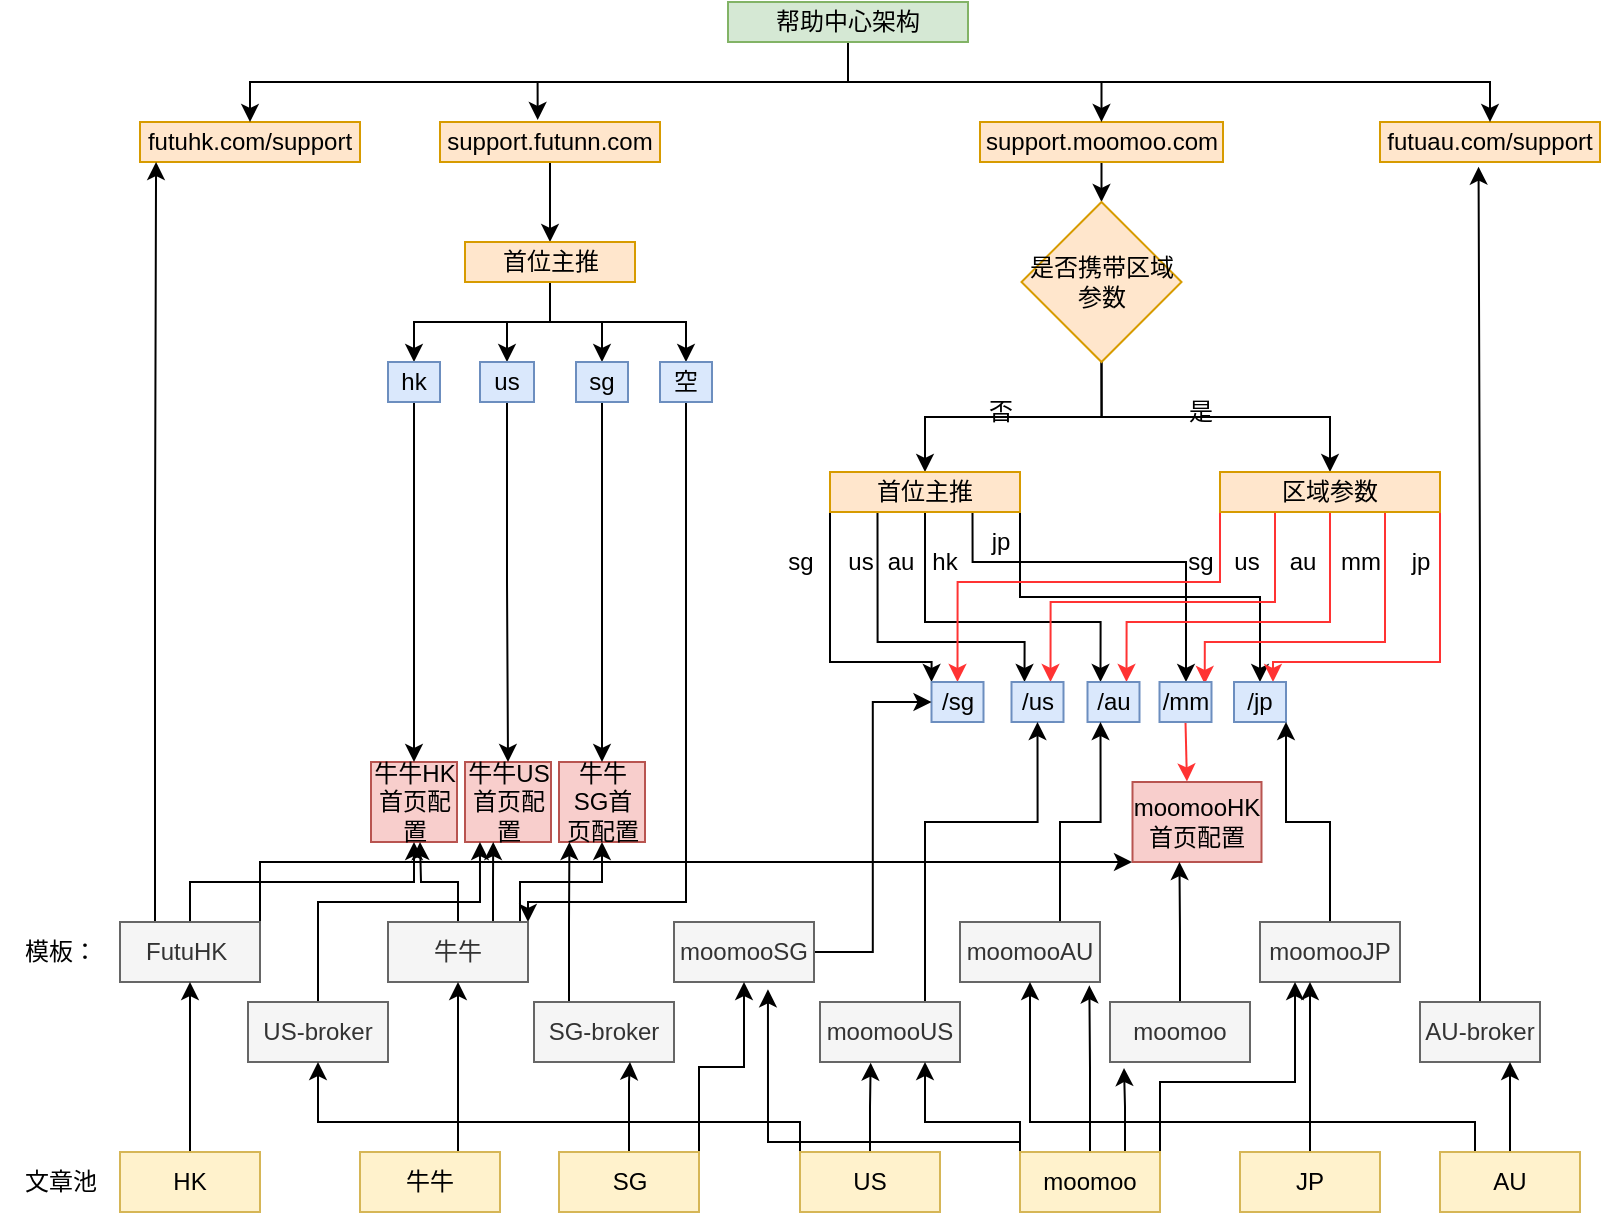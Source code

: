 <mxfile version="20.3.5" type="github">
  <diagram id="y-GwCPaITbIZHPMvpnQi" name="第 1 页">
    <mxGraphModel dx="1565" dy="413" grid="1" gridSize="10" guides="1" tooltips="1" connect="1" arrows="1" fold="1" page="1" pageScale="1" pageWidth="827" pageHeight="1169" math="0" shadow="0">
      <root>
        <mxCell id="0" />
        <mxCell id="1" parent="0" />
        <mxCell id="VE92HPekBiB7pLZRxwOt-1" value="futuhk.com/support" style="rounded=0;whiteSpace=wrap;html=1;fillColor=#ffe6cc;strokeColor=#d79b00;" parent="1" vertex="1">
          <mxGeometry x="60" y="80" width="110" height="20" as="geometry" />
        </mxCell>
        <mxCell id="VE92HPekBiB7pLZRxwOt-12" value="" style="edgeStyle=orthogonalEdgeStyle;rounded=0;orthogonalLoop=1;jettySize=auto;html=1;" parent="1" source="VE92HPekBiB7pLZRxwOt-2" target="VE92HPekBiB7pLZRxwOt-11" edge="1">
          <mxGeometry relative="1" as="geometry" />
        </mxCell>
        <mxCell id="VE92HPekBiB7pLZRxwOt-2" value="support.futunn.com" style="rounded=0;whiteSpace=wrap;html=1;fillColor=#ffe6cc;strokeColor=#d79b00;" parent="1" vertex="1">
          <mxGeometry x="210" y="80" width="110" height="20" as="geometry" />
        </mxCell>
        <mxCell id="VE92HPekBiB7pLZRxwOt-14" value="" style="edgeStyle=orthogonalEdgeStyle;rounded=0;orthogonalLoop=1;jettySize=auto;html=1;" parent="1" source="VE92HPekBiB7pLZRxwOt-3" target="VE92HPekBiB7pLZRxwOt-13" edge="1">
          <mxGeometry relative="1" as="geometry" />
        </mxCell>
        <mxCell id="VE92HPekBiB7pLZRxwOt-3" value="support.moomoo.com" style="rounded=0;whiteSpace=wrap;html=1;fillColor=#ffe6cc;strokeColor=#d79b00;" parent="1" vertex="1">
          <mxGeometry x="480" y="80" width="121.5" height="20" as="geometry" />
        </mxCell>
        <mxCell id="VE92HPekBiB7pLZRxwOt-4" value="futuau.com/support" style="rounded=0;whiteSpace=wrap;html=1;fillColor=#ffe6cc;strokeColor=#d79b00;" parent="1" vertex="1">
          <mxGeometry x="680" y="80" width="110" height="20" as="geometry" />
        </mxCell>
        <mxCell id="VE92HPekBiB7pLZRxwOt-7" style="edgeStyle=orthogonalEdgeStyle;rounded=0;orthogonalLoop=1;jettySize=auto;html=1;exitX=0.5;exitY=1;exitDx=0;exitDy=0;entryX=0.444;entryY=-0.05;entryDx=0;entryDy=0;entryPerimeter=0;" parent="1" source="VE92HPekBiB7pLZRxwOt-5" target="VE92HPekBiB7pLZRxwOt-2" edge="1">
          <mxGeometry relative="1" as="geometry" />
        </mxCell>
        <mxCell id="VE92HPekBiB7pLZRxwOt-8" style="edgeStyle=orthogonalEdgeStyle;rounded=0;orthogonalLoop=1;jettySize=auto;html=1;exitX=0.5;exitY=1;exitDx=0;exitDy=0;entryX=0.5;entryY=0;entryDx=0;entryDy=0;" parent="1" source="VE92HPekBiB7pLZRxwOt-5" target="VE92HPekBiB7pLZRxwOt-1" edge="1">
          <mxGeometry relative="1" as="geometry" />
        </mxCell>
        <mxCell id="VE92HPekBiB7pLZRxwOt-9" style="edgeStyle=orthogonalEdgeStyle;rounded=0;orthogonalLoop=1;jettySize=auto;html=1;exitX=0.5;exitY=1;exitDx=0;exitDy=0;" parent="1" source="VE92HPekBiB7pLZRxwOt-5" target="VE92HPekBiB7pLZRxwOt-3" edge="1">
          <mxGeometry relative="1" as="geometry" />
        </mxCell>
        <mxCell id="VE92HPekBiB7pLZRxwOt-10" style="edgeStyle=orthogonalEdgeStyle;rounded=0;orthogonalLoop=1;jettySize=auto;html=1;exitX=0.5;exitY=1;exitDx=0;exitDy=0;entryX=0.5;entryY=0;entryDx=0;entryDy=0;" parent="1" source="VE92HPekBiB7pLZRxwOt-5" target="VE92HPekBiB7pLZRxwOt-4" edge="1">
          <mxGeometry relative="1" as="geometry" />
        </mxCell>
        <mxCell id="VE92HPekBiB7pLZRxwOt-5" value="帮助中心架构" style="rounded=0;whiteSpace=wrap;html=1;fillColor=#d5e8d4;strokeColor=#82b366;" parent="1" vertex="1">
          <mxGeometry x="354" y="20" width="120" height="20" as="geometry" />
        </mxCell>
        <mxCell id="VE92HPekBiB7pLZRxwOt-73" style="edgeStyle=orthogonalEdgeStyle;rounded=0;orthogonalLoop=1;jettySize=auto;html=1;exitX=0.5;exitY=1;exitDx=0;exitDy=0;" parent="1" source="VE92HPekBiB7pLZRxwOt-11" target="VE92HPekBiB7pLZRxwOt-46" edge="1">
          <mxGeometry relative="1" as="geometry" />
        </mxCell>
        <mxCell id="VE92HPekBiB7pLZRxwOt-74" style="edgeStyle=orthogonalEdgeStyle;rounded=0;orthogonalLoop=1;jettySize=auto;html=1;exitX=0.5;exitY=1;exitDx=0;exitDy=0;entryX=0.5;entryY=0;entryDx=0;entryDy=0;" parent="1" source="VE92HPekBiB7pLZRxwOt-11" target="VE92HPekBiB7pLZRxwOt-47" edge="1">
          <mxGeometry relative="1" as="geometry" />
        </mxCell>
        <mxCell id="VE92HPekBiB7pLZRxwOt-75" style="edgeStyle=orthogonalEdgeStyle;rounded=0;orthogonalLoop=1;jettySize=auto;html=1;exitX=0.5;exitY=1;exitDx=0;exitDy=0;entryX=0.5;entryY=0;entryDx=0;entryDy=0;" parent="1" source="VE92HPekBiB7pLZRxwOt-11" target="VE92HPekBiB7pLZRxwOt-48" edge="1">
          <mxGeometry relative="1" as="geometry" />
        </mxCell>
        <mxCell id="VE92HPekBiB7pLZRxwOt-76" style="edgeStyle=orthogonalEdgeStyle;rounded=0;orthogonalLoop=1;jettySize=auto;html=1;exitX=0.5;exitY=1;exitDx=0;exitDy=0;entryX=0.5;entryY=0;entryDx=0;entryDy=0;" parent="1" source="VE92HPekBiB7pLZRxwOt-11" target="VE92HPekBiB7pLZRxwOt-49" edge="1">
          <mxGeometry relative="1" as="geometry" />
        </mxCell>
        <mxCell id="VE92HPekBiB7pLZRxwOt-11" value="首位主推" style="whiteSpace=wrap;html=1;fillColor=#ffe6cc;strokeColor=#d79b00;rounded=0;" parent="1" vertex="1">
          <mxGeometry x="222.5" y="140" width="85" height="20" as="geometry" />
        </mxCell>
        <mxCell id="VE92HPekBiB7pLZRxwOt-18" style="edgeStyle=orthogonalEdgeStyle;rounded=0;orthogonalLoop=1;jettySize=auto;html=1;exitX=0.5;exitY=1;exitDx=0;exitDy=0;entryX=0.5;entryY=0;entryDx=0;entryDy=0;" parent="1" source="VE92HPekBiB7pLZRxwOt-13" target="VE92HPekBiB7pLZRxwOt-15" edge="1">
          <mxGeometry relative="1" as="geometry" />
        </mxCell>
        <mxCell id="VE92HPekBiB7pLZRxwOt-19" style="edgeStyle=orthogonalEdgeStyle;rounded=0;orthogonalLoop=1;jettySize=auto;html=1;exitX=0.5;exitY=1;exitDx=0;exitDy=0;" parent="1" source="VE92HPekBiB7pLZRxwOt-13" target="VE92HPekBiB7pLZRxwOt-16" edge="1">
          <mxGeometry relative="1" as="geometry" />
        </mxCell>
        <mxCell id="VE92HPekBiB7pLZRxwOt-13" value="是否携带区域参数" style="rhombus;whiteSpace=wrap;html=1;fillColor=#ffe6cc;strokeColor=#d79b00;" parent="1" vertex="1">
          <mxGeometry x="500.75" y="120" width="80" height="80" as="geometry" />
        </mxCell>
        <mxCell id="VE92HPekBiB7pLZRxwOt-107" style="edgeStyle=orthogonalEdgeStyle;rounded=0;orthogonalLoop=1;jettySize=auto;html=1;exitX=0;exitY=1;exitDx=0;exitDy=0;entryX=0;entryY=0;entryDx=0;entryDy=0;" parent="1" source="VE92HPekBiB7pLZRxwOt-15" target="VE92HPekBiB7pLZRxwOt-28" edge="1">
          <mxGeometry relative="1" as="geometry">
            <Array as="points">
              <mxPoint x="405" y="350" />
              <mxPoint x="456" y="350" />
            </Array>
          </mxGeometry>
        </mxCell>
        <mxCell id="VE92HPekBiB7pLZRxwOt-113" style="edgeStyle=orthogonalEdgeStyle;rounded=0;orthogonalLoop=1;jettySize=auto;html=1;exitX=0.25;exitY=1;exitDx=0;exitDy=0;entryX=0.25;entryY=0;entryDx=0;entryDy=0;strokeColor=#000000;" parent="1" source="VE92HPekBiB7pLZRxwOt-15" target="VE92HPekBiB7pLZRxwOt-29" edge="1">
          <mxGeometry relative="1" as="geometry">
            <Array as="points">
              <mxPoint x="429" y="340" />
              <mxPoint x="502" y="340" />
            </Array>
          </mxGeometry>
        </mxCell>
        <mxCell id="VE92HPekBiB7pLZRxwOt-114" style="edgeStyle=orthogonalEdgeStyle;rounded=0;orthogonalLoop=1;jettySize=auto;html=1;exitX=0.5;exitY=1;exitDx=0;exitDy=0;entryX=0.25;entryY=0;entryDx=0;entryDy=0;strokeColor=#000000;" parent="1" source="VE92HPekBiB7pLZRxwOt-15" target="VE92HPekBiB7pLZRxwOt-30" edge="1">
          <mxGeometry relative="1" as="geometry">
            <Array as="points">
              <mxPoint x="453" y="330" />
              <mxPoint x="540" y="330" />
            </Array>
          </mxGeometry>
        </mxCell>
        <mxCell id="VE92HPekBiB7pLZRxwOt-115" style="edgeStyle=orthogonalEdgeStyle;rounded=0;orthogonalLoop=1;jettySize=auto;html=1;exitX=0.75;exitY=1;exitDx=0;exitDy=0;strokeColor=#000000;" parent="1" source="VE92HPekBiB7pLZRxwOt-15" target="VE92HPekBiB7pLZRxwOt-31" edge="1">
          <mxGeometry relative="1" as="geometry">
            <Array as="points">
              <mxPoint x="476" y="300" />
              <mxPoint x="583" y="300" />
            </Array>
          </mxGeometry>
        </mxCell>
        <mxCell id="VE92HPekBiB7pLZRxwOt-116" style="edgeStyle=orthogonalEdgeStyle;rounded=0;orthogonalLoop=1;jettySize=auto;html=1;exitX=1;exitY=1;exitDx=0;exitDy=0;strokeColor=#000000;" parent="1" source="VE92HPekBiB7pLZRxwOt-15" target="VE92HPekBiB7pLZRxwOt-32" edge="1">
          <mxGeometry relative="1" as="geometry" />
        </mxCell>
        <mxCell id="VE92HPekBiB7pLZRxwOt-15" value="首位主推" style="whiteSpace=wrap;html=1;fillColor=#ffe6cc;strokeColor=#d79b00;rounded=0;" parent="1" vertex="1">
          <mxGeometry x="405" y="255" width="95" height="20" as="geometry" />
        </mxCell>
        <mxCell id="VE92HPekBiB7pLZRxwOt-117" style="edgeStyle=orthogonalEdgeStyle;rounded=0;orthogonalLoop=1;jettySize=auto;html=1;exitX=0;exitY=1;exitDx=0;exitDy=0;entryX=0.5;entryY=0;entryDx=0;entryDy=0;strokeColor=#FF3333;" parent="1" source="VE92HPekBiB7pLZRxwOt-16" target="VE92HPekBiB7pLZRxwOt-28" edge="1">
          <mxGeometry relative="1" as="geometry">
            <Array as="points">
              <mxPoint x="600" y="310" />
              <mxPoint x="469" y="310" />
            </Array>
          </mxGeometry>
        </mxCell>
        <mxCell id="VE92HPekBiB7pLZRxwOt-119" style="edgeStyle=orthogonalEdgeStyle;rounded=0;orthogonalLoop=1;jettySize=auto;html=1;exitX=0.25;exitY=1;exitDx=0;exitDy=0;entryX=0.75;entryY=0;entryDx=0;entryDy=0;strokeColor=#FF3333;" parent="1" source="VE92HPekBiB7pLZRxwOt-16" target="VE92HPekBiB7pLZRxwOt-29" edge="1">
          <mxGeometry relative="1" as="geometry">
            <Array as="points">
              <mxPoint x="628" y="320" />
              <mxPoint x="515" y="320" />
            </Array>
          </mxGeometry>
        </mxCell>
        <mxCell id="VE92HPekBiB7pLZRxwOt-120" style="edgeStyle=orthogonalEdgeStyle;rounded=0;orthogonalLoop=1;jettySize=auto;html=1;exitX=0.5;exitY=1;exitDx=0;exitDy=0;entryX=0.75;entryY=0;entryDx=0;entryDy=0;strokeColor=#FF3333;" parent="1" source="VE92HPekBiB7pLZRxwOt-16" target="VE92HPekBiB7pLZRxwOt-30" edge="1">
          <mxGeometry relative="1" as="geometry">
            <Array as="points">
              <mxPoint x="655" y="330" />
              <mxPoint x="553" y="330" />
            </Array>
          </mxGeometry>
        </mxCell>
        <mxCell id="VE92HPekBiB7pLZRxwOt-121" style="edgeStyle=orthogonalEdgeStyle;rounded=0;orthogonalLoop=1;jettySize=auto;html=1;exitX=0.75;exitY=1;exitDx=0;exitDy=0;entryX=0.87;entryY=0.05;entryDx=0;entryDy=0;entryPerimeter=0;strokeColor=#FF3333;" parent="1" source="VE92HPekBiB7pLZRxwOt-16" target="VE92HPekBiB7pLZRxwOt-31" edge="1">
          <mxGeometry relative="1" as="geometry">
            <Array as="points">
              <mxPoint x="683" y="340" />
              <mxPoint x="592" y="340" />
            </Array>
          </mxGeometry>
        </mxCell>
        <mxCell id="VE92HPekBiB7pLZRxwOt-123" style="edgeStyle=orthogonalEdgeStyle;rounded=0;orthogonalLoop=1;jettySize=auto;html=1;exitX=1;exitY=1;exitDx=0;exitDy=0;entryX=0.75;entryY=0;entryDx=0;entryDy=0;strokeColor=#FF3333;" parent="1" source="VE92HPekBiB7pLZRxwOt-16" target="VE92HPekBiB7pLZRxwOt-32" edge="1">
          <mxGeometry relative="1" as="geometry">
            <Array as="points">
              <mxPoint x="710" y="350" />
              <mxPoint x="627" y="350" />
            </Array>
          </mxGeometry>
        </mxCell>
        <mxCell id="VE92HPekBiB7pLZRxwOt-16" value="区域参数" style="whiteSpace=wrap;html=1;fillColor=#ffe6cc;strokeColor=#d79b00;rounded=0;" parent="1" vertex="1">
          <mxGeometry x="600" y="255" width="110" height="20" as="geometry" />
        </mxCell>
        <mxCell id="VE92HPekBiB7pLZRxwOt-28" value="/sg" style="rounded=0;whiteSpace=wrap;html=1;fillColor=#dae8fc;strokeColor=#6c8ebf;" parent="1" vertex="1">
          <mxGeometry x="455.75" y="360" width="26" height="20" as="geometry" />
        </mxCell>
        <mxCell id="VE92HPekBiB7pLZRxwOt-29" value="/us" style="rounded=0;whiteSpace=wrap;html=1;fillColor=#dae8fc;strokeColor=#6c8ebf;" parent="1" vertex="1">
          <mxGeometry x="495.75" y="360" width="26" height="20" as="geometry" />
        </mxCell>
        <mxCell id="VE92HPekBiB7pLZRxwOt-30" value="/au" style="rounded=0;whiteSpace=wrap;html=1;fillColor=#dae8fc;strokeColor=#6c8ebf;" parent="1" vertex="1">
          <mxGeometry x="533.75" y="360" width="26" height="20" as="geometry" />
        </mxCell>
        <mxCell id="VE92HPekBiB7pLZRxwOt-127" style="edgeStyle=orthogonalEdgeStyle;rounded=0;orthogonalLoop=1;jettySize=auto;html=1;exitX=0.5;exitY=1;exitDx=0;exitDy=0;entryX=0.422;entryY=-0.007;entryDx=0;entryDy=0;entryPerimeter=0;strokeColor=#FF3333;" parent="1" source="VE92HPekBiB7pLZRxwOt-31" target="VE92HPekBiB7pLZRxwOt-41" edge="1">
          <mxGeometry relative="1" as="geometry" />
        </mxCell>
        <mxCell id="VE92HPekBiB7pLZRxwOt-31" value="/mm" style="rounded=0;whiteSpace=wrap;html=1;fillColor=#dae8fc;strokeColor=#6c8ebf;" parent="1" vertex="1">
          <mxGeometry x="569.75" y="360" width="26" height="20" as="geometry" />
        </mxCell>
        <mxCell id="VE92HPekBiB7pLZRxwOt-32" value="/jp" style="rounded=0;whiteSpace=wrap;html=1;fillColor=#dae8fc;strokeColor=#6c8ebf;" parent="1" vertex="1">
          <mxGeometry x="607" y="360" width="26" height="20" as="geometry" />
        </mxCell>
        <mxCell id="VE92HPekBiB7pLZRxwOt-38" value="牛牛HK首页配置" style="rounded=0;whiteSpace=wrap;html=1;fillColor=#f8cecc;strokeColor=#b85450;" parent="1" vertex="1">
          <mxGeometry x="175.5" y="400" width="43" height="40" as="geometry" />
        </mxCell>
        <mxCell id="VE92HPekBiB7pLZRxwOt-39" value="牛牛US首页配置" style="rounded=0;whiteSpace=wrap;html=1;fillColor=#f8cecc;strokeColor=#b85450;" parent="1" vertex="1">
          <mxGeometry x="222.5" y="400" width="43" height="40" as="geometry" />
        </mxCell>
        <mxCell id="VE92HPekBiB7pLZRxwOt-40" value="牛牛SG首页配置" style="rounded=0;whiteSpace=wrap;html=1;fillColor=#f8cecc;strokeColor=#b85450;" parent="1" vertex="1">
          <mxGeometry x="269.5" y="400" width="43" height="40" as="geometry" />
        </mxCell>
        <mxCell id="VE92HPekBiB7pLZRxwOt-41" value="moomooHK首页配置" style="rounded=0;whiteSpace=wrap;html=1;fillColor=#f8cecc;strokeColor=#b85450;" parent="1" vertex="1">
          <mxGeometry x="556.25" y="410" width="64.5" height="40" as="geometry" />
        </mxCell>
        <mxCell id="VE92HPekBiB7pLZRxwOt-138" style="edgeStyle=orthogonalEdgeStyle;rounded=0;orthogonalLoop=1;jettySize=auto;html=1;exitX=0.5;exitY=0;exitDx=0;exitDy=0;entryX=0.5;entryY=1;entryDx=0;entryDy=0;strokeColor=#000000;" parent="1" source="VE92HPekBiB7pLZRxwOt-42" target="VE92HPekBiB7pLZRxwOt-38" edge="1">
          <mxGeometry relative="1" as="geometry" />
        </mxCell>
        <mxCell id="EvQ7YWi9N6gf9qi2319d-7" style="edgeStyle=orthogonalEdgeStyle;rounded=0;orthogonalLoop=1;jettySize=auto;html=1;exitX=1;exitY=0;exitDx=0;exitDy=0;" parent="1" source="VE92HPekBiB7pLZRxwOt-42" edge="1">
          <mxGeometry relative="1" as="geometry">
            <mxPoint x="556" y="450" as="targetPoint" />
            <Array as="points">
              <mxPoint x="120" y="450" />
              <mxPoint x="556" y="450" />
            </Array>
          </mxGeometry>
        </mxCell>
        <mxCell id="i0iPs0dC0YNeEfufpWm_-1" style="edgeStyle=orthogonalEdgeStyle;rounded=0;orthogonalLoop=1;jettySize=auto;html=1;exitX=0.25;exitY=0;exitDx=0;exitDy=0;entryX=0.073;entryY=1;entryDx=0;entryDy=0;entryPerimeter=0;" parent="1" source="VE92HPekBiB7pLZRxwOt-42" target="VE92HPekBiB7pLZRxwOt-1" edge="1">
          <mxGeometry relative="1" as="geometry" />
        </mxCell>
        <mxCell id="VE92HPekBiB7pLZRxwOt-42" value="FutuHK&amp;nbsp;" style="rounded=0;whiteSpace=wrap;html=1;fillColor=#f5f5f5;fontColor=#333333;strokeColor=#666666;" parent="1" vertex="1">
          <mxGeometry x="50" y="480" width="70" height="30" as="geometry" />
        </mxCell>
        <mxCell id="VE92HPekBiB7pLZRxwOt-45" value="模板：" style="text;html=1;align=center;verticalAlign=middle;resizable=0;points=[];autosize=1;strokeColor=none;fillColor=none;" parent="1" vertex="1">
          <mxGeometry x="-10" y="480" width="60" height="30" as="geometry" />
        </mxCell>
        <mxCell id="VE92HPekBiB7pLZRxwOt-77" style="edgeStyle=orthogonalEdgeStyle;rounded=0;orthogonalLoop=1;jettySize=auto;html=1;exitX=0.5;exitY=1;exitDx=0;exitDy=0;entryX=0.5;entryY=0;entryDx=0;entryDy=0;" parent="1" source="VE92HPekBiB7pLZRxwOt-46" target="VE92HPekBiB7pLZRxwOt-38" edge="1">
          <mxGeometry relative="1" as="geometry" />
        </mxCell>
        <mxCell id="VE92HPekBiB7pLZRxwOt-46" value="hk" style="rounded=0;whiteSpace=wrap;html=1;fillColor=#dae8fc;strokeColor=#6c8ebf;" parent="1" vertex="1">
          <mxGeometry x="184" y="200" width="26" height="20" as="geometry" />
        </mxCell>
        <mxCell id="VE92HPekBiB7pLZRxwOt-78" style="edgeStyle=orthogonalEdgeStyle;rounded=0;orthogonalLoop=1;jettySize=auto;html=1;exitX=0.5;exitY=1;exitDx=0;exitDy=0;entryX=0.5;entryY=0;entryDx=0;entryDy=0;" parent="1" source="VE92HPekBiB7pLZRxwOt-47" target="VE92HPekBiB7pLZRxwOt-39" edge="1">
          <mxGeometry relative="1" as="geometry" />
        </mxCell>
        <mxCell id="VE92HPekBiB7pLZRxwOt-47" value="us" style="rounded=0;whiteSpace=wrap;html=1;fillColor=#dae8fc;strokeColor=#6c8ebf;" parent="1" vertex="1">
          <mxGeometry x="230" y="200" width="27" height="20" as="geometry" />
        </mxCell>
        <mxCell id="VE92HPekBiB7pLZRxwOt-79" style="edgeStyle=orthogonalEdgeStyle;rounded=0;orthogonalLoop=1;jettySize=auto;html=1;exitX=0.5;exitY=1;exitDx=0;exitDy=0;entryX=0.5;entryY=0;entryDx=0;entryDy=0;" parent="1" source="VE92HPekBiB7pLZRxwOt-48" target="VE92HPekBiB7pLZRxwOt-40" edge="1">
          <mxGeometry relative="1" as="geometry" />
        </mxCell>
        <mxCell id="VE92HPekBiB7pLZRxwOt-48" value="sg" style="rounded=0;whiteSpace=wrap;html=1;fillColor=#dae8fc;strokeColor=#6c8ebf;" parent="1" vertex="1">
          <mxGeometry x="278" y="200" width="26" height="20" as="geometry" />
        </mxCell>
        <mxCell id="MKkldT7RWR6OvIeJrLiM-2" style="edgeStyle=orthogonalEdgeStyle;rounded=0;orthogonalLoop=1;jettySize=auto;html=1;exitX=0.5;exitY=1;exitDx=0;exitDy=0;entryX=1;entryY=0;entryDx=0;entryDy=0;" edge="1" parent="1" source="VE92HPekBiB7pLZRxwOt-49" target="VE92HPekBiB7pLZRxwOt-53">
          <mxGeometry relative="1" as="geometry">
            <Array as="points">
              <mxPoint x="333" y="470" />
              <mxPoint x="254" y="470" />
            </Array>
          </mxGeometry>
        </mxCell>
        <mxCell id="VE92HPekBiB7pLZRxwOt-49" value="空" style="rounded=0;whiteSpace=wrap;html=1;fillColor=#dae8fc;strokeColor=#6c8ebf;" parent="1" vertex="1">
          <mxGeometry x="320" y="200" width="26" height="20" as="geometry" />
        </mxCell>
        <mxCell id="VE92HPekBiB7pLZRxwOt-50" value="是" style="text;html=1;align=center;verticalAlign=middle;resizable=0;points=[];autosize=1;strokeColor=none;fillColor=none;" parent="1" vertex="1">
          <mxGeometry x="570" y="210" width="40" height="30" as="geometry" />
        </mxCell>
        <mxCell id="VE92HPekBiB7pLZRxwOt-51" value="否" style="text;html=1;align=center;verticalAlign=middle;resizable=0;points=[];autosize=1;strokeColor=none;fillColor=none;" parent="1" vertex="1">
          <mxGeometry x="470" y="210" width="40" height="30" as="geometry" />
        </mxCell>
        <mxCell id="EvQ7YWi9N6gf9qi2319d-4" style="edgeStyle=orthogonalEdgeStyle;rounded=0;orthogonalLoop=1;jettySize=auto;html=1;exitX=0.5;exitY=0;exitDx=0;exitDy=0;entryX=0.174;entryY=1;entryDx=0;entryDy=0;entryPerimeter=0;" parent="1" source="VE92HPekBiB7pLZRxwOt-52" target="VE92HPekBiB7pLZRxwOt-39" edge="1">
          <mxGeometry relative="1" as="geometry">
            <Array as="points">
              <mxPoint x="149" y="470" />
              <mxPoint x="230" y="470" />
            </Array>
          </mxGeometry>
        </mxCell>
        <mxCell id="VE92HPekBiB7pLZRxwOt-52" value="US-broker" style="rounded=0;whiteSpace=wrap;html=1;fillColor=#f5f5f5;fontColor=#333333;strokeColor=#666666;" parent="1" vertex="1">
          <mxGeometry x="114" y="520" width="70" height="30" as="geometry" />
        </mxCell>
        <mxCell id="VE92HPekBiB7pLZRxwOt-139" style="edgeStyle=orthogonalEdgeStyle;rounded=0;orthogonalLoop=1;jettySize=auto;html=1;exitX=0.5;exitY=0;exitDx=0;exitDy=0;strokeColor=#000000;" parent="1" source="VE92HPekBiB7pLZRxwOt-53" edge="1">
          <mxGeometry relative="1" as="geometry">
            <mxPoint x="200" y="440" as="targetPoint" />
          </mxGeometry>
        </mxCell>
        <mxCell id="VE92HPekBiB7pLZRxwOt-141" style="edgeStyle=orthogonalEdgeStyle;rounded=0;orthogonalLoop=1;jettySize=auto;html=1;exitX=1;exitY=0;exitDx=0;exitDy=0;entryX=0.5;entryY=1;entryDx=0;entryDy=0;strokeColor=#000000;" parent="1" source="VE92HPekBiB7pLZRxwOt-53" target="VE92HPekBiB7pLZRxwOt-40" edge="1">
          <mxGeometry relative="1" as="geometry">
            <Array as="points">
              <mxPoint x="250" y="480" />
              <mxPoint x="250" y="460" />
              <mxPoint x="291" y="460" />
            </Array>
          </mxGeometry>
        </mxCell>
        <mxCell id="EvQ7YWi9N6gf9qi2319d-1" style="edgeStyle=orthogonalEdgeStyle;rounded=0;orthogonalLoop=1;jettySize=auto;html=1;exitX=0.75;exitY=0;exitDx=0;exitDy=0;entryX=0.328;entryY=1;entryDx=0;entryDy=0;entryPerimeter=0;" parent="1" source="VE92HPekBiB7pLZRxwOt-53" target="VE92HPekBiB7pLZRxwOt-39" edge="1">
          <mxGeometry relative="1" as="geometry" />
        </mxCell>
        <mxCell id="VE92HPekBiB7pLZRxwOt-53" value="牛牛" style="rounded=0;whiteSpace=wrap;html=1;fillColor=#f5f5f5;fontColor=#333333;strokeColor=#666666;" parent="1" vertex="1">
          <mxGeometry x="184" y="480" width="70" height="30" as="geometry" />
        </mxCell>
        <mxCell id="EvQ7YWi9N6gf9qi2319d-8" style="edgeStyle=orthogonalEdgeStyle;rounded=0;orthogonalLoop=1;jettySize=auto;html=1;entryX=0;entryY=0.5;entryDx=0;entryDy=0;" parent="1" source="VE92HPekBiB7pLZRxwOt-54" target="VE92HPekBiB7pLZRxwOt-28" edge="1">
          <mxGeometry relative="1" as="geometry" />
        </mxCell>
        <mxCell id="VE92HPekBiB7pLZRxwOt-54" value="moomooSG" style="rounded=0;whiteSpace=wrap;html=1;fillColor=#f5f5f5;fontColor=#333333;strokeColor=#666666;" parent="1" vertex="1">
          <mxGeometry x="327" y="480" width="70" height="30" as="geometry" />
        </mxCell>
        <mxCell id="EvQ7YWi9N6gf9qi2319d-3" style="edgeStyle=orthogonalEdgeStyle;rounded=0;orthogonalLoop=1;jettySize=auto;html=1;exitX=0.25;exitY=0;exitDx=0;exitDy=0;entryX=0.121;entryY=1;entryDx=0;entryDy=0;entryPerimeter=0;" parent="1" source="VE92HPekBiB7pLZRxwOt-55" target="VE92HPekBiB7pLZRxwOt-40" edge="1">
          <mxGeometry relative="1" as="geometry" />
        </mxCell>
        <mxCell id="VE92HPekBiB7pLZRxwOt-55" value="SG-broker" style="rounded=0;whiteSpace=wrap;html=1;fillColor=#f5f5f5;fontColor=#333333;strokeColor=#666666;" parent="1" vertex="1">
          <mxGeometry x="257" y="520" width="70" height="30" as="geometry" />
        </mxCell>
        <mxCell id="EvQ7YWi9N6gf9qi2319d-9" style="edgeStyle=orthogonalEdgeStyle;rounded=0;orthogonalLoop=1;jettySize=auto;html=1;exitX=0.75;exitY=0;exitDx=0;exitDy=0;entryX=0.5;entryY=1;entryDx=0;entryDy=0;" parent="1" source="VE92HPekBiB7pLZRxwOt-56" target="VE92HPekBiB7pLZRxwOt-29" edge="1">
          <mxGeometry relative="1" as="geometry">
            <Array as="points">
              <mxPoint x="453" y="430" />
              <mxPoint x="509" y="430" />
            </Array>
          </mxGeometry>
        </mxCell>
        <mxCell id="VE92HPekBiB7pLZRxwOt-56" value="moomooUS" style="rounded=0;whiteSpace=wrap;html=1;fillColor=#f5f5f5;fontColor=#333333;strokeColor=#666666;" parent="1" vertex="1">
          <mxGeometry x="400" y="520" width="70" height="30" as="geometry" />
        </mxCell>
        <mxCell id="EvQ7YWi9N6gf9qi2319d-10" style="edgeStyle=orthogonalEdgeStyle;rounded=0;orthogonalLoop=1;jettySize=auto;html=1;exitX=0.5;exitY=0;exitDx=0;exitDy=0;entryX=0.25;entryY=1;entryDx=0;entryDy=0;" parent="1" source="VE92HPekBiB7pLZRxwOt-57" target="VE92HPekBiB7pLZRxwOt-30" edge="1">
          <mxGeometry relative="1" as="geometry">
            <Array as="points">
              <mxPoint x="520" y="480" />
              <mxPoint x="520" y="430" />
              <mxPoint x="540" y="430" />
            </Array>
          </mxGeometry>
        </mxCell>
        <mxCell id="VE92HPekBiB7pLZRxwOt-57" value="moomooAU" style="rounded=0;whiteSpace=wrap;html=1;fillColor=#f5f5f5;fontColor=#333333;strokeColor=#666666;" parent="1" vertex="1">
          <mxGeometry x="470" y="480" width="70" height="30" as="geometry" />
        </mxCell>
        <mxCell id="EvQ7YWi9N6gf9qi2319d-6" style="edgeStyle=orthogonalEdgeStyle;rounded=0;orthogonalLoop=1;jettySize=auto;html=1;exitX=0.5;exitY=0;exitDx=0;exitDy=0;entryX=0.364;entryY=1;entryDx=0;entryDy=0;entryPerimeter=0;" parent="1" source="VE92HPekBiB7pLZRxwOt-58" target="VE92HPekBiB7pLZRxwOt-41" edge="1">
          <mxGeometry relative="1" as="geometry" />
        </mxCell>
        <mxCell id="VE92HPekBiB7pLZRxwOt-58" value="moomoo" style="rounded=0;whiteSpace=wrap;html=1;fillColor=#f5f5f5;fontColor=#333333;strokeColor=#666666;" parent="1" vertex="1">
          <mxGeometry x="545" y="520" width="70" height="30" as="geometry" />
        </mxCell>
        <mxCell id="EvQ7YWi9N6gf9qi2319d-5" style="edgeStyle=orthogonalEdgeStyle;rounded=0;orthogonalLoop=1;jettySize=auto;html=1;exitX=0.5;exitY=0;exitDx=0;exitDy=0;entryX=1;entryY=1;entryDx=0;entryDy=0;" parent="1" source="VE92HPekBiB7pLZRxwOt-61" target="VE92HPekBiB7pLZRxwOt-32" edge="1">
          <mxGeometry relative="1" as="geometry" />
        </mxCell>
        <mxCell id="VE92HPekBiB7pLZRxwOt-61" value="moomooJP" style="rounded=0;whiteSpace=wrap;html=1;fillColor=#f5f5f5;fontColor=#333333;strokeColor=#666666;" parent="1" vertex="1">
          <mxGeometry x="620" y="480" width="70" height="30" as="geometry" />
        </mxCell>
        <mxCell id="EvQ7YWi9N6gf9qi2319d-11" style="edgeStyle=orthogonalEdgeStyle;rounded=0;orthogonalLoop=1;jettySize=auto;html=1;entryX=0.448;entryY=1.117;entryDx=0;entryDy=0;entryPerimeter=0;" parent="1" source="VE92HPekBiB7pLZRxwOt-62" target="VE92HPekBiB7pLZRxwOt-4" edge="1">
          <mxGeometry relative="1" as="geometry" />
        </mxCell>
        <mxCell id="VE92HPekBiB7pLZRxwOt-62" value="AU-broker" style="rounded=0;whiteSpace=wrap;html=1;fillColor=#f5f5f5;fontColor=#333333;strokeColor=#666666;" parent="1" vertex="1">
          <mxGeometry x="700" y="520" width="60" height="30" as="geometry" />
        </mxCell>
        <mxCell id="VE92HPekBiB7pLZRxwOt-63" value="文章池" style="text;html=1;align=center;verticalAlign=middle;resizable=0;points=[];autosize=1;strokeColor=none;fillColor=none;" parent="1" vertex="1">
          <mxGeometry x="-10" y="595" width="60" height="30" as="geometry" />
        </mxCell>
        <mxCell id="EvQ7YWi9N6gf9qi2319d-35" style="edgeStyle=orthogonalEdgeStyle;rounded=0;orthogonalLoop=1;jettySize=auto;html=1;exitX=0.5;exitY=0;exitDx=0;exitDy=0;entryX=0.5;entryY=1;entryDx=0;entryDy=0;" parent="1" source="VE92HPekBiB7pLZRxwOt-66" target="VE92HPekBiB7pLZRxwOt-42" edge="1">
          <mxGeometry relative="1" as="geometry" />
        </mxCell>
        <mxCell id="VE92HPekBiB7pLZRxwOt-66" value="HK" style="rounded=0;whiteSpace=wrap;html=1;fillColor=#fff2cc;strokeColor=#d6b656;" parent="1" vertex="1">
          <mxGeometry x="50" y="595" width="70" height="30" as="geometry" />
        </mxCell>
        <mxCell id="EvQ7YWi9N6gf9qi2319d-33" style="edgeStyle=orthogonalEdgeStyle;rounded=0;orthogonalLoop=1;jettySize=auto;html=1;exitX=0.5;exitY=0;exitDx=0;exitDy=0;entryX=0.5;entryY=1;entryDx=0;entryDy=0;" parent="1" source="VE92HPekBiB7pLZRxwOt-67" target="VE92HPekBiB7pLZRxwOt-53" edge="1">
          <mxGeometry relative="1" as="geometry">
            <Array as="points">
              <mxPoint x="219" y="595" />
            </Array>
          </mxGeometry>
        </mxCell>
        <mxCell id="VE92HPekBiB7pLZRxwOt-67" value="牛牛" style="rounded=0;whiteSpace=wrap;html=1;fillColor=#fff2cc;strokeColor=#d6b656;" parent="1" vertex="1">
          <mxGeometry x="170" y="595" width="70" height="30" as="geometry" />
        </mxCell>
        <mxCell id="EvQ7YWi9N6gf9qi2319d-26" style="edgeStyle=orthogonalEdgeStyle;rounded=0;orthogonalLoop=1;jettySize=auto;html=1;exitX=1;exitY=0;exitDx=0;exitDy=0;entryX=0.5;entryY=1;entryDx=0;entryDy=0;" parent="1" source="VE92HPekBiB7pLZRxwOt-68" target="VE92HPekBiB7pLZRxwOt-54" edge="1">
          <mxGeometry relative="1" as="geometry" />
        </mxCell>
        <mxCell id="EvQ7YWi9N6gf9qi2319d-28" value="" style="edgeStyle=orthogonalEdgeStyle;rounded=0;orthogonalLoop=1;jettySize=auto;html=1;" parent="1" source="VE92HPekBiB7pLZRxwOt-68" target="VE92HPekBiB7pLZRxwOt-55" edge="1">
          <mxGeometry relative="1" as="geometry">
            <Array as="points">
              <mxPoint x="305" y="560" />
              <mxPoint x="305" y="560" />
            </Array>
          </mxGeometry>
        </mxCell>
        <mxCell id="VE92HPekBiB7pLZRxwOt-68" value="SG" style="rounded=0;whiteSpace=wrap;html=1;fillColor=#fff2cc;strokeColor=#d6b656;" parent="1" vertex="1">
          <mxGeometry x="269.5" y="595" width="70" height="30" as="geometry" />
        </mxCell>
        <mxCell id="EvQ7YWi9N6gf9qi2319d-24" style="edgeStyle=orthogonalEdgeStyle;rounded=0;orthogonalLoop=1;jettySize=auto;html=1;exitX=0.5;exitY=0;exitDx=0;exitDy=0;entryX=0.362;entryY=1.011;entryDx=0;entryDy=0;entryPerimeter=0;" parent="1" source="VE92HPekBiB7pLZRxwOt-69" target="VE92HPekBiB7pLZRxwOt-56" edge="1">
          <mxGeometry relative="1" as="geometry" />
        </mxCell>
        <mxCell id="EvQ7YWi9N6gf9qi2319d-31" style="edgeStyle=orthogonalEdgeStyle;rounded=0;orthogonalLoop=1;jettySize=auto;html=1;exitX=0;exitY=0.5;exitDx=0;exitDy=0;entryX=0.5;entryY=1;entryDx=0;entryDy=0;" parent="1" source="VE92HPekBiB7pLZRxwOt-69" target="VE92HPekBiB7pLZRxwOt-52" edge="1">
          <mxGeometry relative="1" as="geometry">
            <Array as="points">
              <mxPoint x="390" y="580" />
              <mxPoint x="149" y="580" />
            </Array>
          </mxGeometry>
        </mxCell>
        <mxCell id="VE92HPekBiB7pLZRxwOt-69" value="US" style="rounded=0;whiteSpace=wrap;html=1;fillColor=#fff2cc;strokeColor=#d6b656;" parent="1" vertex="1">
          <mxGeometry x="390" y="595" width="70" height="30" as="geometry" />
        </mxCell>
        <mxCell id="EvQ7YWi9N6gf9qi2319d-15" style="edgeStyle=orthogonalEdgeStyle;rounded=0;orthogonalLoop=1;jettySize=auto;html=1;exitX=0.75;exitY=0;exitDx=0;exitDy=0;entryX=0.1;entryY=1.1;entryDx=0;entryDy=0;entryPerimeter=0;" parent="1" source="VE92HPekBiB7pLZRxwOt-70" target="VE92HPekBiB7pLZRxwOt-58" edge="1">
          <mxGeometry relative="1" as="geometry" />
        </mxCell>
        <mxCell id="EvQ7YWi9N6gf9qi2319d-21" style="edgeStyle=orthogonalEdgeStyle;rounded=0;orthogonalLoop=1;jettySize=auto;html=1;exitX=1;exitY=0;exitDx=0;exitDy=0;entryX=0.25;entryY=1;entryDx=0;entryDy=0;" parent="1" source="VE92HPekBiB7pLZRxwOt-70" target="VE92HPekBiB7pLZRxwOt-61" edge="1">
          <mxGeometry relative="1" as="geometry">
            <Array as="points">
              <mxPoint x="570" y="560" />
              <mxPoint x="638" y="560" />
            </Array>
          </mxGeometry>
        </mxCell>
        <mxCell id="EvQ7YWi9N6gf9qi2319d-22" style="edgeStyle=orthogonalEdgeStyle;rounded=0;orthogonalLoop=1;jettySize=auto;html=1;exitX=0.5;exitY=0;exitDx=0;exitDy=0;entryX=0.924;entryY=1.056;entryDx=0;entryDy=0;entryPerimeter=0;" parent="1" source="VE92HPekBiB7pLZRxwOt-70" target="VE92HPekBiB7pLZRxwOt-57" edge="1">
          <mxGeometry relative="1" as="geometry" />
        </mxCell>
        <mxCell id="EvQ7YWi9N6gf9qi2319d-25" style="edgeStyle=orthogonalEdgeStyle;rounded=0;orthogonalLoop=1;jettySize=auto;html=1;exitX=0.25;exitY=0;exitDx=0;exitDy=0;entryX=0.75;entryY=1;entryDx=0;entryDy=0;" parent="1" source="VE92HPekBiB7pLZRxwOt-70" target="VE92HPekBiB7pLZRxwOt-56" edge="1">
          <mxGeometry relative="1" as="geometry">
            <Array as="points">
              <mxPoint x="500" y="595" />
              <mxPoint x="500" y="580" />
              <mxPoint x="453" y="580" />
            </Array>
          </mxGeometry>
        </mxCell>
        <mxCell id="EvQ7YWi9N6gf9qi2319d-27" style="edgeStyle=orthogonalEdgeStyle;rounded=0;orthogonalLoop=1;jettySize=auto;html=1;exitX=0;exitY=0.5;exitDx=0;exitDy=0;entryX=0.671;entryY=1.122;entryDx=0;entryDy=0;entryPerimeter=0;" parent="1" source="VE92HPekBiB7pLZRxwOt-70" target="VE92HPekBiB7pLZRxwOt-54" edge="1">
          <mxGeometry relative="1" as="geometry">
            <Array as="points">
              <mxPoint x="500" y="590" />
              <mxPoint x="374" y="590" />
            </Array>
          </mxGeometry>
        </mxCell>
        <mxCell id="VE92HPekBiB7pLZRxwOt-70" value="moomoo" style="rounded=0;whiteSpace=wrap;html=1;fillColor=#fff2cc;strokeColor=#d6b656;" parent="1" vertex="1">
          <mxGeometry x="500" y="595" width="70" height="30" as="geometry" />
        </mxCell>
        <mxCell id="EvQ7YWi9N6gf9qi2319d-20" value="" style="edgeStyle=orthogonalEdgeStyle;rounded=0;orthogonalLoop=1;jettySize=auto;html=1;" parent="1" source="VE92HPekBiB7pLZRxwOt-71" target="VE92HPekBiB7pLZRxwOt-61" edge="1">
          <mxGeometry relative="1" as="geometry">
            <Array as="points">
              <mxPoint x="645" y="530" />
              <mxPoint x="645" y="530" />
            </Array>
          </mxGeometry>
        </mxCell>
        <mxCell id="VE92HPekBiB7pLZRxwOt-71" value="JP" style="rounded=0;whiteSpace=wrap;html=1;fillColor=#fff2cc;strokeColor=#d6b656;" parent="1" vertex="1">
          <mxGeometry x="610" y="595" width="70" height="30" as="geometry" />
        </mxCell>
        <mxCell id="EvQ7YWi9N6gf9qi2319d-12" style="edgeStyle=orthogonalEdgeStyle;rounded=0;orthogonalLoop=1;jettySize=auto;html=1;entryX=0.75;entryY=1;entryDx=0;entryDy=0;" parent="1" source="VE92HPekBiB7pLZRxwOt-72" target="VE92HPekBiB7pLZRxwOt-62" edge="1">
          <mxGeometry relative="1" as="geometry" />
        </mxCell>
        <mxCell id="EvQ7YWi9N6gf9qi2319d-23" style="edgeStyle=orthogonalEdgeStyle;rounded=0;orthogonalLoop=1;jettySize=auto;html=1;exitX=0.25;exitY=0;exitDx=0;exitDy=0;entryX=0.5;entryY=1;entryDx=0;entryDy=0;" parent="1" source="VE92HPekBiB7pLZRxwOt-72" target="VE92HPekBiB7pLZRxwOt-57" edge="1">
          <mxGeometry relative="1" as="geometry">
            <Array as="points">
              <mxPoint x="728" y="580" />
              <mxPoint x="505" y="580" />
            </Array>
          </mxGeometry>
        </mxCell>
        <mxCell id="VE92HPekBiB7pLZRxwOt-72" value="AU" style="rounded=0;whiteSpace=wrap;html=1;fillColor=#fff2cc;strokeColor=#d6b656;" parent="1" vertex="1">
          <mxGeometry x="710" y="595" width="70" height="30" as="geometry" />
        </mxCell>
        <mxCell id="VE92HPekBiB7pLZRxwOt-90" value="sg" style="text;html=1;align=center;verticalAlign=middle;resizable=0;points=[];autosize=1;strokeColor=none;fillColor=none;" parent="1" vertex="1">
          <mxGeometry x="370" y="285" width="40" height="30" as="geometry" />
        </mxCell>
        <mxCell id="VE92HPekBiB7pLZRxwOt-91" value="us" style="text;html=1;align=center;verticalAlign=middle;resizable=0;points=[];autosize=1;strokeColor=none;fillColor=none;" parent="1" vertex="1">
          <mxGeometry x="400" y="285" width="40" height="30" as="geometry" />
        </mxCell>
        <mxCell id="VE92HPekBiB7pLZRxwOt-92" value="au" style="text;html=1;align=center;verticalAlign=middle;resizable=0;points=[];autosize=1;strokeColor=none;fillColor=none;" parent="1" vertex="1">
          <mxGeometry x="420" y="285" width="40" height="30" as="geometry" />
        </mxCell>
        <mxCell id="VE92HPekBiB7pLZRxwOt-93" value="hk" style="text;html=1;align=center;verticalAlign=middle;resizable=0;points=[];autosize=1;strokeColor=none;fillColor=none;" parent="1" vertex="1">
          <mxGeometry x="441.75" y="285" width="40" height="30" as="geometry" />
        </mxCell>
        <mxCell id="VE92HPekBiB7pLZRxwOt-94" value="jp" style="text;html=1;align=center;verticalAlign=middle;resizable=0;points=[];autosize=1;strokeColor=none;fillColor=none;" parent="1" vertex="1">
          <mxGeometry x="475" y="275" width="30" height="30" as="geometry" />
        </mxCell>
        <mxCell id="VE92HPekBiB7pLZRxwOt-102" value="au" style="text;html=1;align=center;verticalAlign=middle;resizable=0;points=[];autosize=1;strokeColor=none;fillColor=none;" parent="1" vertex="1">
          <mxGeometry x="620.75" y="285" width="40" height="30" as="geometry" />
        </mxCell>
        <mxCell id="VE92HPekBiB7pLZRxwOt-103" value="sg" style="text;html=1;align=center;verticalAlign=middle;resizable=0;points=[];autosize=1;strokeColor=none;fillColor=none;" parent="1" vertex="1">
          <mxGeometry x="570" y="285" width="40" height="30" as="geometry" />
        </mxCell>
        <mxCell id="VE92HPekBiB7pLZRxwOt-104" value="us" style="text;html=1;align=center;verticalAlign=middle;resizable=0;points=[];autosize=1;strokeColor=none;fillColor=none;" parent="1" vertex="1">
          <mxGeometry x="593" y="285" width="40" height="30" as="geometry" />
        </mxCell>
        <mxCell id="VE92HPekBiB7pLZRxwOt-105" value="mm" style="text;html=1;align=center;verticalAlign=middle;resizable=0;points=[];autosize=1;strokeColor=none;fillColor=none;" parent="1" vertex="1">
          <mxGeometry x="650" y="285" width="40" height="30" as="geometry" />
        </mxCell>
        <mxCell id="VE92HPekBiB7pLZRxwOt-106" value="jp" style="text;html=1;align=center;verticalAlign=middle;resizable=0;points=[];autosize=1;strokeColor=none;fillColor=none;" parent="1" vertex="1">
          <mxGeometry x="685" y="285" width="30" height="30" as="geometry" />
        </mxCell>
      </root>
    </mxGraphModel>
  </diagram>
</mxfile>
